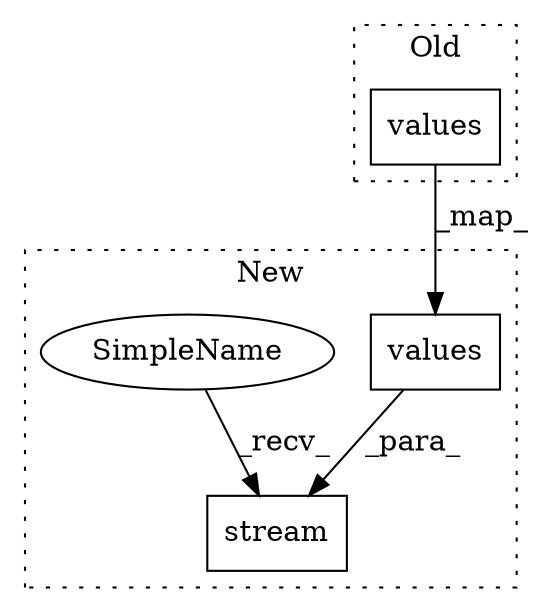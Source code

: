 digraph G {
subgraph cluster0 {
1 [label="values" a="32" s="2912" l="8" shape="box"];
label = "Old";
style="dotted";
}
subgraph cluster1 {
2 [label="values" a="32" s="3006" l="8" shape="box"];
3 [label="stream" a="32" s="2986,3014" l="8,2" shape="box"];
4 [label="SimpleName" a="42" s="2979" l="6" shape="ellipse"];
label = "New";
style="dotted";
}
1 -> 2 [label="_map_"];
2 -> 3 [label="_para_"];
4 -> 3 [label="_recv_"];
}